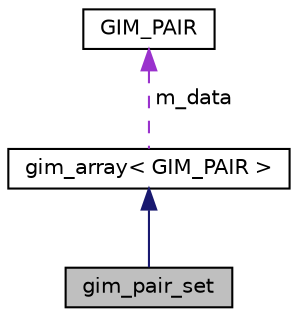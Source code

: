 digraph "gim_pair_set"
{
  edge [fontname="Helvetica",fontsize="10",labelfontname="Helvetica",labelfontsize="10"];
  node [fontname="Helvetica",fontsize="10",shape=record];
  Node1 [label="gim_pair_set",height=0.2,width=0.4,color="black", fillcolor="grey75", style="filled", fontcolor="black"];
  Node2 -> Node1 [dir="back",color="midnightblue",fontsize="10",style="solid",fontname="Helvetica"];
  Node2 [label="gim_array\< GIM_PAIR \>",height=0.2,width=0.4,color="black", fillcolor="white", style="filled",URL="$classgim__array.html"];
  Node3 -> Node2 [dir="back",color="darkorchid3",fontsize="10",style="dashed",label=" m_data" ,fontname="Helvetica"];
  Node3 [label="GIM_PAIR",height=0.2,width=0.4,color="black", fillcolor="white", style="filled",URL="$struct_g_i_m___p_a_i_r.html",tooltip="Overlapping pair. "];
}
